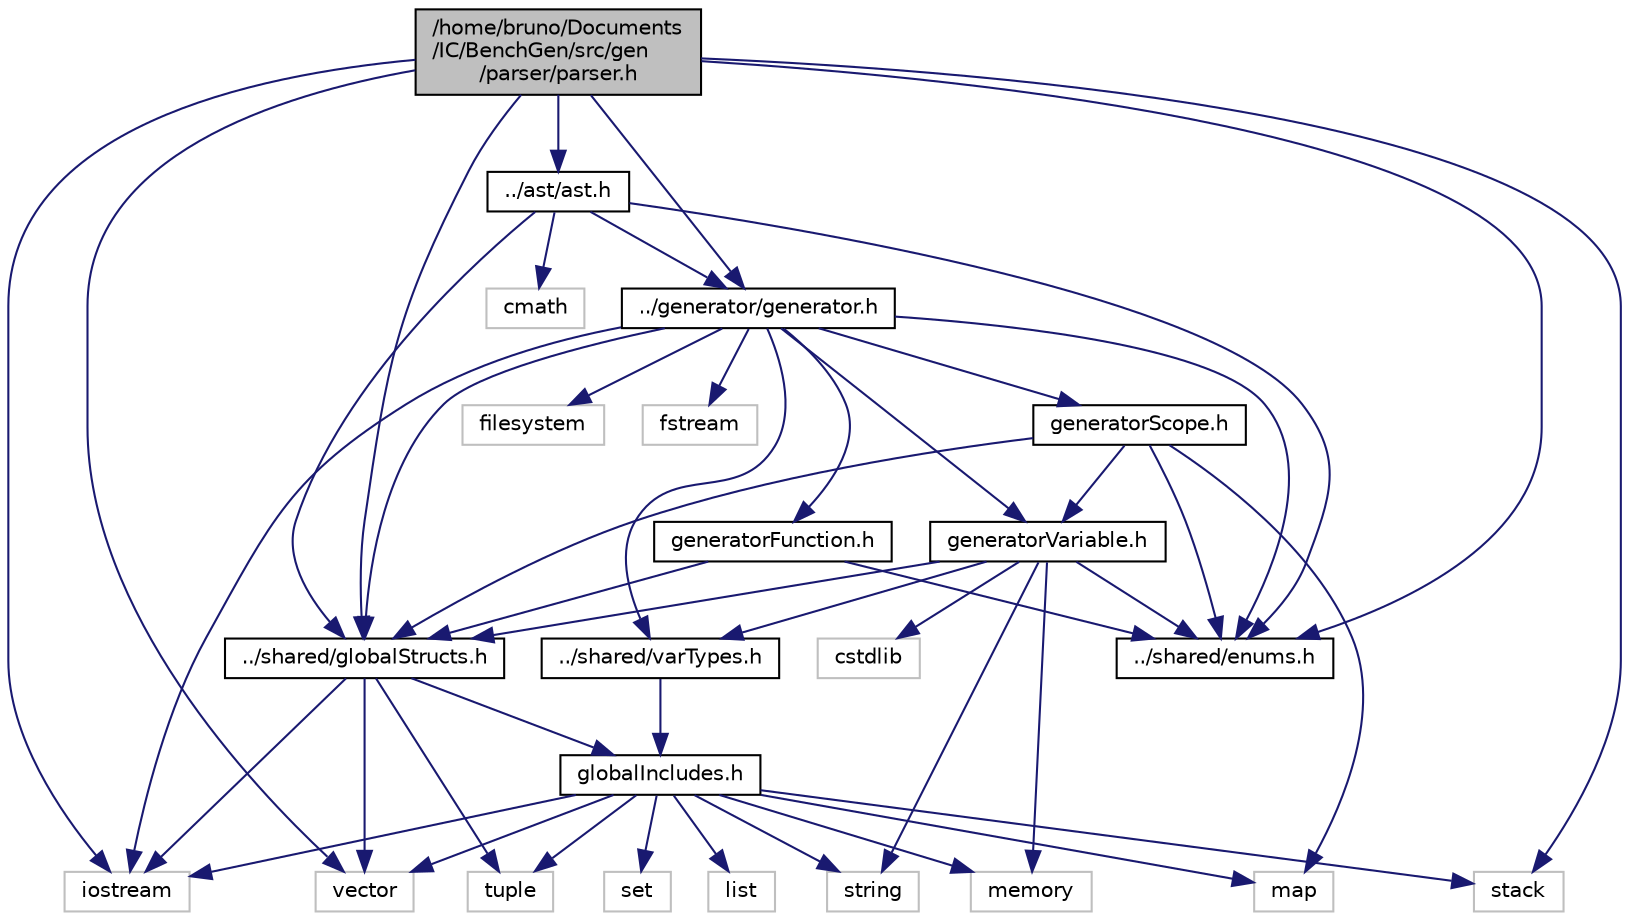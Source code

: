 digraph "/home/bruno/Documents/IC/BenchGen/src/gen/parser/parser.h"
{
 // LATEX_PDF_SIZE
  edge [fontname="Helvetica",fontsize="10",labelfontname="Helvetica",labelfontsize="10"];
  node [fontname="Helvetica",fontsize="10",shape=record];
  Node1 [label="/home/bruno/Documents\l/IC/BenchGen/src/gen\l/parser/parser.h",height=0.2,width=0.4,color="black", fillcolor="grey75", style="filled", fontcolor="black",tooltip=" "];
  Node1 -> Node2 [color="midnightblue",fontsize="10",style="solid"];
  Node2 [label="iostream",height=0.2,width=0.4,color="grey75", fillcolor="white", style="filled",tooltip=" "];
  Node1 -> Node3 [color="midnightblue",fontsize="10",style="solid"];
  Node3 [label="stack",height=0.2,width=0.4,color="grey75", fillcolor="white", style="filled",tooltip=" "];
  Node1 -> Node4 [color="midnightblue",fontsize="10",style="solid"];
  Node4 [label="vector",height=0.2,width=0.4,color="grey75", fillcolor="white", style="filled",tooltip=" "];
  Node1 -> Node5 [color="midnightblue",fontsize="10",style="solid"];
  Node5 [label="../ast/ast.h",height=0.2,width=0.4,color="black", fillcolor="white", style="filled",URL="$ast_8h.html",tooltip=" "];
  Node5 -> Node6 [color="midnightblue",fontsize="10",style="solid"];
  Node6 [label="cmath",height=0.2,width=0.4,color="grey75", fillcolor="white", style="filled",tooltip=" "];
  Node5 -> Node7 [color="midnightblue",fontsize="10",style="solid"];
  Node7 [label="../generator/generator.h",height=0.2,width=0.4,color="black", fillcolor="white", style="filled",URL="$generator_8h.html",tooltip=" "];
  Node7 -> Node8 [color="midnightblue",fontsize="10",style="solid"];
  Node8 [label="filesystem",height=0.2,width=0.4,color="grey75", fillcolor="white", style="filled",tooltip=" "];
  Node7 -> Node9 [color="midnightblue",fontsize="10",style="solid"];
  Node9 [label="fstream",height=0.2,width=0.4,color="grey75", fillcolor="white", style="filled",tooltip=" "];
  Node7 -> Node2 [color="midnightblue",fontsize="10",style="solid"];
  Node7 -> Node10 [color="midnightblue",fontsize="10",style="solid"];
  Node10 [label="../shared/enums.h",height=0.2,width=0.4,color="black", fillcolor="white", style="filled",URL="$enums_8h.html",tooltip=" "];
  Node7 -> Node11 [color="midnightblue",fontsize="10",style="solid"];
  Node11 [label="../shared/globalStructs.h",height=0.2,width=0.4,color="black", fillcolor="white", style="filled",URL="$globalStructs_8h.html",tooltip=" "];
  Node11 -> Node2 [color="midnightblue",fontsize="10",style="solid"];
  Node11 -> Node12 [color="midnightblue",fontsize="10",style="solid"];
  Node12 [label="tuple",height=0.2,width=0.4,color="grey75", fillcolor="white", style="filled",tooltip=" "];
  Node11 -> Node4 [color="midnightblue",fontsize="10",style="solid"];
  Node11 -> Node13 [color="midnightblue",fontsize="10",style="solid"];
  Node13 [label="globalIncludes.h",height=0.2,width=0.4,color="black", fillcolor="white", style="filled",URL="$globalIncludes_8h.html",tooltip=" "];
  Node13 -> Node2 [color="midnightblue",fontsize="10",style="solid"];
  Node13 -> Node14 [color="midnightblue",fontsize="10",style="solid"];
  Node14 [label="list",height=0.2,width=0.4,color="grey75", fillcolor="white", style="filled",tooltip=" "];
  Node13 -> Node15 [color="midnightblue",fontsize="10",style="solid"];
  Node15 [label="map",height=0.2,width=0.4,color="grey75", fillcolor="white", style="filled",tooltip=" "];
  Node13 -> Node16 [color="midnightblue",fontsize="10",style="solid"];
  Node16 [label="memory",height=0.2,width=0.4,color="grey75", fillcolor="white", style="filled",tooltip=" "];
  Node13 -> Node17 [color="midnightblue",fontsize="10",style="solid"];
  Node17 [label="set",height=0.2,width=0.4,color="grey75", fillcolor="white", style="filled",tooltip=" "];
  Node13 -> Node3 [color="midnightblue",fontsize="10",style="solid"];
  Node13 -> Node18 [color="midnightblue",fontsize="10",style="solid"];
  Node18 [label="string",height=0.2,width=0.4,color="grey75", fillcolor="white", style="filled",tooltip=" "];
  Node13 -> Node12 [color="midnightblue",fontsize="10",style="solid"];
  Node13 -> Node4 [color="midnightblue",fontsize="10",style="solid"];
  Node7 -> Node19 [color="midnightblue",fontsize="10",style="solid"];
  Node19 [label="../shared/varTypes.h",height=0.2,width=0.4,color="black", fillcolor="white", style="filled",URL="$varTypes_8h.html",tooltip=" "];
  Node19 -> Node13 [color="midnightblue",fontsize="10",style="solid"];
  Node7 -> Node20 [color="midnightblue",fontsize="10",style="solid"];
  Node20 [label="generatorFunction.h",height=0.2,width=0.4,color="black", fillcolor="white", style="filled",URL="$generatorFunction_8h.html",tooltip=" "];
  Node20 -> Node10 [color="midnightblue",fontsize="10",style="solid"];
  Node20 -> Node11 [color="midnightblue",fontsize="10",style="solid"];
  Node7 -> Node21 [color="midnightblue",fontsize="10",style="solid"];
  Node21 [label="generatorScope.h",height=0.2,width=0.4,color="black", fillcolor="white", style="filled",URL="$generatorScope_8h.html",tooltip=" "];
  Node21 -> Node15 [color="midnightblue",fontsize="10",style="solid"];
  Node21 -> Node10 [color="midnightblue",fontsize="10",style="solid"];
  Node21 -> Node11 [color="midnightblue",fontsize="10",style="solid"];
  Node21 -> Node22 [color="midnightblue",fontsize="10",style="solid"];
  Node22 [label="generatorVariable.h",height=0.2,width=0.4,color="black", fillcolor="white", style="filled",URL="$generatorVariable_8h.html",tooltip=" "];
  Node22 -> Node23 [color="midnightblue",fontsize="10",style="solid"];
  Node23 [label="cstdlib",height=0.2,width=0.4,color="grey75", fillcolor="white", style="filled",tooltip=" "];
  Node22 -> Node16 [color="midnightblue",fontsize="10",style="solid"];
  Node22 -> Node18 [color="midnightblue",fontsize="10",style="solid"];
  Node22 -> Node10 [color="midnightblue",fontsize="10",style="solid"];
  Node22 -> Node11 [color="midnightblue",fontsize="10",style="solid"];
  Node22 -> Node19 [color="midnightblue",fontsize="10",style="solid"];
  Node7 -> Node22 [color="midnightblue",fontsize="10",style="solid"];
  Node5 -> Node10 [color="midnightblue",fontsize="10",style="solid"];
  Node5 -> Node11 [color="midnightblue",fontsize="10",style="solid"];
  Node1 -> Node7 [color="midnightblue",fontsize="10",style="solid"];
  Node1 -> Node10 [color="midnightblue",fontsize="10",style="solid"];
  Node1 -> Node11 [color="midnightblue",fontsize="10",style="solid"];
}
